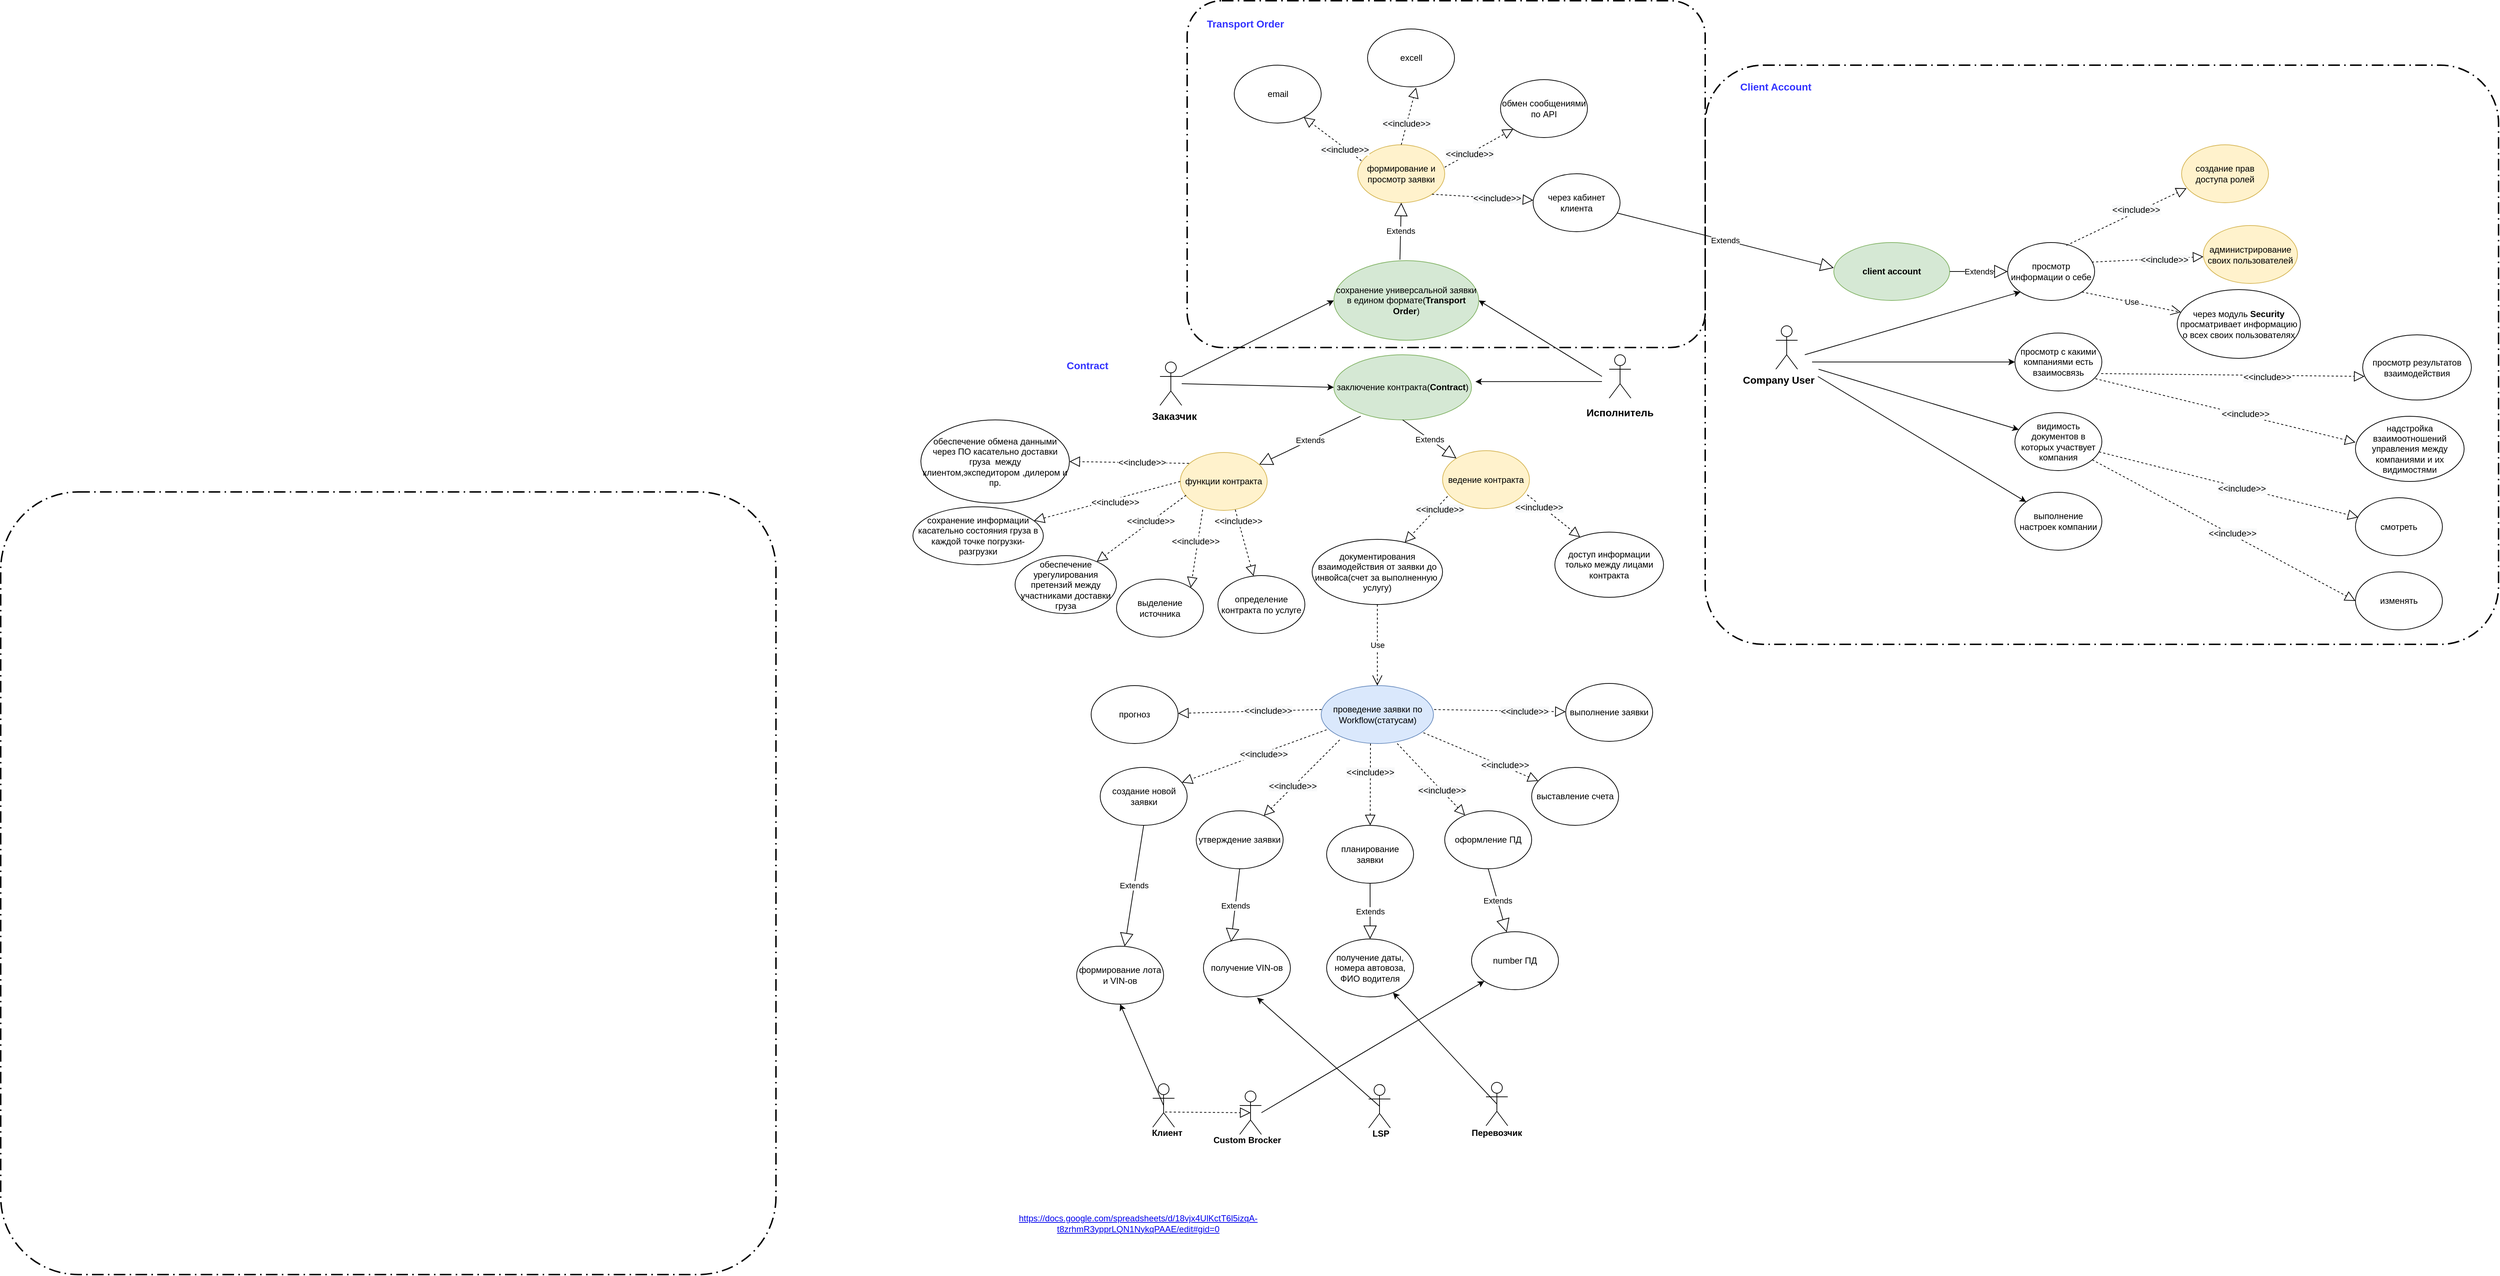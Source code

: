 <mxfile pages="1" version="11.2.8" type="github"><diagram id="C6Fg2NXUSFVUygiS9ZsN" name="Page-1"><mxGraphModel dx="3076" dy="1963" grid="1" gridSize="10" guides="1" tooltips="1" connect="1" arrows="1" fold="1" page="1" pageScale="1" pageWidth="827" pageHeight="1169" math="0" shadow="0"><root><mxCell id="0"/><mxCell id="1" parent="0"/><mxCell id="0U8aigHpky5K89LQjDXN-1" value="Actor" style="shape=umlActor;verticalLabelPosition=bottom;labelBackgroundColor=#ffffff;verticalAlign=top;html=1;outlineConnect=0;noLabel=1;" parent="1" vertex="1"><mxGeometry x="80" y="140" width="30" height="60" as="geometry"/></mxCell><mxCell id="0U8aigHpky5K89LQjDXN-2" value="Actor" style="shape=umlActor;verticalLabelPosition=bottom;labelBackgroundColor=#ffffff;verticalAlign=top;html=1;outlineConnect=0;noLabel=1;" parent="1" vertex="1"><mxGeometry x="700" y="130" width="30" height="60" as="geometry"/></mxCell><mxCell id="0U8aigHpky5K89LQjDXN-4" value="&lt;b&gt;&lt;font style=&quot;font-size: 14px&quot;&gt;Заказчик&lt;/font&gt;&lt;/b&gt;" style="text;html=1;strokeColor=none;fillColor=none;align=center;verticalAlign=middle;whiteSpace=wrap;rounded=0;" parent="1" vertex="1"><mxGeometry x="80" y="205" width="40" height="20" as="geometry"/></mxCell><mxCell id="0U8aigHpky5K89LQjDXN-5" value="&lt;font style=&quot;font-size: 14px&quot;&gt;&lt;b&gt;Исполнитель&lt;/b&gt;&lt;/font&gt;" style="text;html=1;strokeColor=none;fillColor=none;align=center;verticalAlign=middle;whiteSpace=wrap;rounded=0;" parent="1" vertex="1"><mxGeometry x="695" y="200" width="40" height="20" as="geometry"/></mxCell><mxCell id="0U8aigHpky5K89LQjDXN-6" value="заключение контракта(&lt;b&gt;Contract&lt;/b&gt;)" style="ellipse;whiteSpace=wrap;html=1;fillColor=#d5e8d4;strokeColor=#82b366;" parent="1" vertex="1"><mxGeometry x="320" y="130" width="190" height="90" as="geometry"/></mxCell><mxCell id="0U8aigHpky5K89LQjDXN-7" value="" style="endArrow=classic;html=1;entryX=0;entryY=0.5;entryDx=0;entryDy=0;" parent="1" target="0U8aigHpky5K89LQjDXN-6" edge="1"><mxGeometry width="50" height="50" relative="1" as="geometry"><mxPoint x="110" y="170" as="sourcePoint"/><mxPoint x="290" y="150" as="targetPoint"/></mxGeometry></mxCell><mxCell id="0U8aigHpky5K89LQjDXN-8" value="" style="endArrow=classic;html=1;entryX=1.028;entryY=0.413;entryDx=0;entryDy=0;entryPerimeter=0;" parent="1" target="0U8aigHpky5K89LQjDXN-6" edge="1"><mxGeometry width="50" height="50" relative="1" as="geometry"><mxPoint x="690" y="167" as="sourcePoint"/><mxPoint x="580" y="140" as="targetPoint"/></mxGeometry></mxCell><mxCell id="0U8aigHpky5K89LQjDXN-9" value="ведение контракта" style="ellipse;whiteSpace=wrap;html=1;fillColor=#fff2cc;strokeColor=#d6b656;" parent="1" vertex="1"><mxGeometry x="470" y="262.5" width="120" height="80" as="geometry"/></mxCell><mxCell id="0U8aigHpky5K89LQjDXN-11" value="документирования взаимодействия от заявки до инвойса(счет за выполненную&amp;nbsp; услугу)" style="ellipse;whiteSpace=wrap;html=1;" parent="1" vertex="1"><mxGeometry x="290" y="385" width="180" height="90" as="geometry"/></mxCell><mxCell id="0U8aigHpky5K89LQjDXN-14" value="доступ информации только между лицами контракта" style="ellipse;whiteSpace=wrap;html=1;" parent="1" vertex="1"><mxGeometry x="625" y="375" width="150" height="90" as="geometry"/></mxCell><mxCell id="0U8aigHpky5K89LQjDXN-16" value="" style="endArrow=classic;html=1;exitX=1;exitY=0.333;exitDx=0;exitDy=0;exitPerimeter=0;entryX=0;entryY=0.5;entryDx=0;entryDy=0;" parent="1" source="0U8aigHpky5K89LQjDXN-1" target="0U8aigHpky5K89LQjDXN-17" edge="1"><mxGeometry width="50" height="50" relative="1" as="geometry"><mxPoint x="230" y="100" as="sourcePoint"/><mxPoint x="280" y="50" as="targetPoint"/></mxGeometry></mxCell><mxCell id="0U8aigHpky5K89LQjDXN-17" value="сохранение универсальной заявки в едином формате(&lt;b&gt;Transport Order&lt;/b&gt;)" style="ellipse;whiteSpace=wrap;html=1;fillColor=#d5e8d4;strokeColor=#82b366;" parent="1" vertex="1"><mxGeometry x="320" width="200" height="110" as="geometry"/></mxCell><mxCell id="0U8aigHpky5K89LQjDXN-19" value="" style="endArrow=classic;html=1;entryX=1;entryY=0.5;entryDx=0;entryDy=0;" parent="1" target="0U8aigHpky5K89LQjDXN-17" edge="1"><mxGeometry width="50" height="50" relative="1" as="geometry"><mxPoint x="690" y="160" as="sourcePoint"/><mxPoint x="510" y="80" as="targetPoint"/></mxGeometry></mxCell><mxCell id="0U8aigHpky5K89LQjDXN-21" value="формирование и просмотр заявки" style="ellipse;whiteSpace=wrap;html=1;fillColor=#fff2cc;strokeColor=#d6b656;" parent="1" vertex="1"><mxGeometry x="353" y="-160" width="120" height="80" as="geometry"/></mxCell><mxCell id="0U8aigHpky5K89LQjDXN-25" value="email" style="ellipse;whiteSpace=wrap;html=1;" parent="1" vertex="1"><mxGeometry x="182.5" y="-270" width="120" height="80" as="geometry"/></mxCell><mxCell id="0U8aigHpky5K89LQjDXN-26" value="excell" style="ellipse;whiteSpace=wrap;html=1;" parent="1" vertex="1"><mxGeometry x="366.5" y="-320" width="120" height="80" as="geometry"/></mxCell><mxCell id="0U8aigHpky5K89LQjDXN-27" value="обмен сообщениями по API" style="ellipse;whiteSpace=wrap;html=1;" parent="1" vertex="1"><mxGeometry x="550" y="-250" width="120" height="80" as="geometry"/></mxCell><mxCell id="0U8aigHpky5K89LQjDXN-48" value="&lt;span style=&quot;white-space: normal&quot;&gt;проведение заявки по Workflow(статусам)&lt;/span&gt;" style="ellipse;whiteSpace=wrap;html=1;fillColor=#dae8fc;strokeColor=#6c8ebf;" parent="1" vertex="1"><mxGeometry x="302.5" y="587" width="155" height="80" as="geometry"/></mxCell><mxCell id="0U8aigHpky5K89LQjDXN-61" value="Use" style="endArrow=open;endSize=12;dashed=1;html=1;exitX=0.5;exitY=1;exitDx=0;exitDy=0;entryX=0.5;entryY=0;entryDx=0;entryDy=0;" parent="1" source="0U8aigHpky5K89LQjDXN-11" edge="1" target="0U8aigHpky5K89LQjDXN-48"><mxGeometry width="160" relative="1" as="geometry"><mxPoint x="390" y="690" as="sourcePoint"/><mxPoint x="210" y="510" as="targetPoint"/></mxGeometry></mxCell><mxCell id="0U8aigHpky5K89LQjDXN-69" value="" style="endArrow=block;dashed=1;endFill=0;endSize=12;html=1;exitX=0.975;exitY=0.763;exitDx=0;exitDy=0;exitPerimeter=0;entryX=0.233;entryY=0.078;entryDx=0;entryDy=0;entryPerimeter=0;" parent="1" source="0U8aigHpky5K89LQjDXN-9" target="0U8aigHpky5K89LQjDXN-14" edge="1"><mxGeometry width="160" relative="1" as="geometry"><mxPoint x="450" y="370" as="sourcePoint"/><mxPoint x="550" y="380" as="targetPoint"/></mxGeometry></mxCell><mxCell id="z-uy9F7fZHCqg_2--dIz-50" value="&lt;span style=&quot;color: rgb(0 , 0 , 0) ; white-space: normal ; background-color: rgb(248 , 249 , 250)&quot;&gt;&amp;lt;&amp;lt;include&amp;gt;&amp;gt;&lt;/span&gt;" style="text;html=1;resizable=0;points=[];align=center;verticalAlign=middle;labelBackgroundColor=#ffffff;fontColor=#3333FF;" vertex="1" connectable="0" parent="0U8aigHpky5K89LQjDXN-69"><mxGeometry x="-0.51" y="-4" relative="1" as="geometry"><mxPoint as="offset"/></mxGeometry></mxCell><mxCell id="0U8aigHpky5K89LQjDXN-71" value="" style="endArrow=block;dashed=1;endFill=0;endSize=12;html=1;exitX=0.058;exitY=0.788;exitDx=0;exitDy=0;exitPerimeter=0;" parent="1" source="0U8aigHpky5K89LQjDXN-9" target="0U8aigHpky5K89LQjDXN-11" edge="1"><mxGeometry width="160" relative="1" as="geometry"><mxPoint x="230" y="340" as="sourcePoint"/><mxPoint x="390" y="340" as="targetPoint"/></mxGeometry></mxCell><mxCell id="z-uy9F7fZHCqg_2--dIz-56" value="&lt;span style=&quot;color: rgb(0 , 0 , 0) ; white-space: normal ; background-color: rgb(248 , 249 , 250)&quot;&gt;&amp;lt;&amp;lt;include&amp;gt;&amp;gt;&lt;/span&gt;" style="text;html=1;resizable=0;points=[];align=center;verticalAlign=middle;labelBackgroundColor=#ffffff;fontColor=#3333FF;" vertex="1" connectable="0" parent="0U8aigHpky5K89LQjDXN-71"><mxGeometry x="-0.524" relative="1" as="geometry"><mxPoint x="2.5" y="3" as="offset"/></mxGeometry></mxCell><mxCell id="0U8aigHpky5K89LQjDXN-75" value="Extends" style="endArrow=block;endSize=16;endFill=0;html=1;exitX=0.456;exitY=-0.012;exitDx=0;exitDy=0;exitPerimeter=0;entryX=0.5;entryY=1;entryDx=0;entryDy=0;" parent="1" source="0U8aigHpky5K89LQjDXN-17" target="0U8aigHpky5K89LQjDXN-21" edge="1"><mxGeometry width="160" relative="1" as="geometry"><mxPoint x="430" y="-20" as="sourcePoint"/><mxPoint x="590" y="-20" as="targetPoint"/></mxGeometry></mxCell><mxCell id="0U8aigHpky5K89LQjDXN-76" value="Extends" style="endArrow=block;endSize=16;endFill=0;html=1;exitX=0.5;exitY=1;exitDx=0;exitDy=0;" parent="1" source="0U8aigHpky5K89LQjDXN-6" target="0U8aigHpky5K89LQjDXN-9" edge="1"><mxGeometry width="160" relative="1" as="geometry"><mxPoint x="480" y="250" as="sourcePoint"/><mxPoint x="640" y="250" as="targetPoint"/></mxGeometry></mxCell><mxCell id="0U8aigHpky5K89LQjDXN-77" value="" style="endArrow=block;dashed=1;endFill=0;endSize=12;html=1;exitX=1;exitY=0.388;exitDx=0;exitDy=0;exitPerimeter=0;entryX=0;entryY=1;entryDx=0;entryDy=0;" parent="1" source="0U8aigHpky5K89LQjDXN-21" target="0U8aigHpky5K89LQjDXN-27" edge="1"><mxGeometry width="160" relative="1" as="geometry"><mxPoint x="550" y="-80" as="sourcePoint"/><mxPoint x="710" y="-80" as="targetPoint"/></mxGeometry></mxCell><mxCell id="z-uy9F7fZHCqg_2--dIz-48" value="&lt;span style=&quot;color: rgb(0 , 0 , 0) ; white-space: normal ; background-color: rgb(248 , 249 , 250)&quot;&gt;&amp;lt;&amp;lt;include&amp;gt;&amp;gt;&lt;/span&gt;" style="text;html=1;resizable=0;points=[];align=center;verticalAlign=middle;labelBackgroundColor=#ffffff;fontColor=#3333FF;" vertex="1" connectable="0" parent="0U8aigHpky5K89LQjDXN-77"><mxGeometry x="-0.292" y="-1" relative="1" as="geometry"><mxPoint as="offset"/></mxGeometry></mxCell><mxCell id="0U8aigHpky5K89LQjDXN-78" value="" style="endArrow=block;dashed=1;endFill=0;endSize=12;html=1;exitX=0.5;exitY=0;exitDx=0;exitDy=0;entryX=0.558;entryY=1.013;entryDx=0;entryDy=0;entryPerimeter=0;" parent="1" source="0U8aigHpky5K89LQjDXN-21" target="0U8aigHpky5K89LQjDXN-26" edge="1"><mxGeometry width="160" relative="1" as="geometry"><mxPoint x="460" y="-190" as="sourcePoint"/><mxPoint x="620" y="-190" as="targetPoint"/></mxGeometry></mxCell><mxCell id="z-uy9F7fZHCqg_2--dIz-46" value="&lt;span style=&quot;color: rgb(0 , 0 , 0) ; white-space: normal ; background-color: rgb(248 , 249 , 250)&quot;&gt;&amp;lt;&amp;lt;include&amp;gt;&amp;gt;&lt;/span&gt;" style="text;html=1;resizable=0;points=[];align=center;verticalAlign=middle;labelBackgroundColor=#ffffff;fontColor=#3333FF;" vertex="1" connectable="0" parent="0U8aigHpky5K89LQjDXN-78"><mxGeometry x="-0.281" y="1" relative="1" as="geometry"><mxPoint as="offset"/></mxGeometry></mxCell><mxCell id="0U8aigHpky5K89LQjDXN-84" value="планирование заявки" style="ellipse;whiteSpace=wrap;html=1;" parent="1" vertex="1"><mxGeometry x="310" y="780" width="120" height="80" as="geometry"/></mxCell><mxCell id="0U8aigHpky5K89LQjDXN-86" value="утверждение заявки" style="ellipse;whiteSpace=wrap;html=1;" parent="1" vertex="1"><mxGeometry x="130" y="760" width="120" height="80" as="geometry"/></mxCell><mxCell id="0U8aigHpky5K89LQjDXN-87" value="оформление ПД" style="ellipse;whiteSpace=wrap;html=1;" parent="1" vertex="1"><mxGeometry x="473" y="760" width="120" height="80" as="geometry"/></mxCell><mxCell id="0U8aigHpky5K89LQjDXN-90" value="создание новой заявки" style="ellipse;whiteSpace=wrap;html=1;" parent="1" vertex="1"><mxGeometry x="-2.5" y="700" width="120" height="80" as="geometry"/></mxCell><mxCell id="0U8aigHpky5K89LQjDXN-92" value="выполнение заявки" style="ellipse;whiteSpace=wrap;html=1;" parent="1" vertex="1"><mxGeometry x="640" y="584" width="120" height="80" as="geometry"/></mxCell><mxCell id="0U8aigHpky5K89LQjDXN-94" value="Actor" style="shape=umlActor;verticalLabelPosition=bottom;labelBackgroundColor=#ffffff;verticalAlign=top;html=1;noLabel=1;" parent="1" vertex="1"><mxGeometry x="70" y="1137" width="30" height="60" as="geometry"/></mxCell><mxCell id="0U8aigHpky5K89LQjDXN-95" value="Actor" style="shape=umlActor;verticalLabelPosition=bottom;labelBackgroundColor=#ffffff;verticalAlign=top;html=1;noLabel=1;" parent="1" vertex="1"><mxGeometry x="368" y="1138" width="30" height="60" as="geometry"/></mxCell><mxCell id="0U8aigHpky5K89LQjDXN-96" value="Actor" style="shape=umlActor;verticalLabelPosition=bottom;labelBackgroundColor=#ffffff;verticalAlign=top;html=1;noLabel=1;" parent="1" vertex="1"><mxGeometry x="530" y="1135" width="30" height="60" as="geometry"/></mxCell><mxCell id="0U8aigHpky5K89LQjDXN-97" value="&lt;b&gt;Клиент&lt;/b&gt;" style="text;html=1;strokeColor=none;fillColor=none;align=center;verticalAlign=middle;whiteSpace=wrap;rounded=0;" parent="1" vertex="1"><mxGeometry x="40" y="1195" width="100" height="20" as="geometry"/></mxCell><mxCell id="0U8aigHpky5K89LQjDXN-98" value="&lt;b&gt;LSP&lt;/b&gt;" style="text;html=1;strokeColor=none;fillColor=none;align=center;verticalAlign=middle;whiteSpace=wrap;rounded=0;" parent="1" vertex="1"><mxGeometry x="360" y="1196" width="50" height="20" as="geometry"/></mxCell><mxCell id="0U8aigHpky5K89LQjDXN-99" value="&lt;b&gt;Перевозчик&lt;/b&gt;" style="text;html=1;strokeColor=none;fillColor=none;align=center;verticalAlign=middle;whiteSpace=wrap;rounded=0;" parent="1" vertex="1"><mxGeometry x="510" y="1195" width="70" height="20" as="geometry"/></mxCell><mxCell id="0U8aigHpky5K89LQjDXN-101" value="формирование лота и VIN-ов" style="ellipse;whiteSpace=wrap;html=1;" parent="1" vertex="1"><mxGeometry x="-35" y="947" width="120" height="80" as="geometry"/></mxCell><mxCell id="0U8aigHpky5K89LQjDXN-102" value="Extends" style="endArrow=block;endSize=16;endFill=0;html=1;exitX=0.5;exitY=1;exitDx=0;exitDy=0;" parent="1" source="0U8aigHpky5K89LQjDXN-90" target="0U8aigHpky5K89LQjDXN-101" edge="1"><mxGeometry width="160" relative="1" as="geometry"><mxPoint x="-10" y="967" as="sourcePoint"/><mxPoint x="150" y="967" as="targetPoint"/></mxGeometry></mxCell><mxCell id="0U8aigHpky5K89LQjDXN-106" value="" style="endArrow=classic;html=1;entryX=0.5;entryY=1;entryDx=0;entryDy=0;exitX=0.5;exitY=0.5;exitDx=0;exitDy=0;exitPerimeter=0;" parent="1" source="0U8aigHpky5K89LQjDXN-94" target="0U8aigHpky5K89LQjDXN-101" edge="1"><mxGeometry width="50" height="50" relative="1" as="geometry"><mxPoint x="70" y="1227" as="sourcePoint"/><mxPoint x="20" y="1177" as="targetPoint"/></mxGeometry></mxCell><mxCell id="0U8aigHpky5K89LQjDXN-111" value="получение VIN-ов" style="ellipse;whiteSpace=wrap;html=1;" parent="1" vertex="1"><mxGeometry x="140" y="937" width="120" height="80" as="geometry"/></mxCell><mxCell id="0U8aigHpky5K89LQjDXN-112" value="" style="endArrow=classic;html=1;entryX=0.617;entryY=1.013;entryDx=0;entryDy=0;entryPerimeter=0;exitX=0.5;exitY=0.5;exitDx=0;exitDy=0;exitPerimeter=0;" parent="1" source="0U8aigHpky5K89LQjDXN-95" target="0U8aigHpky5K89LQjDXN-111" edge="1"><mxGeometry width="50" height="50" relative="1" as="geometry"><mxPoint x="330" y="1197" as="sourcePoint"/><mxPoint x="220" y="1147" as="targetPoint"/></mxGeometry></mxCell><mxCell id="0U8aigHpky5K89LQjDXN-113" value="Extends" style="endArrow=block;endSize=16;endFill=0;html=1;exitX=0.5;exitY=1;exitDx=0;exitDy=0;entryX=0.317;entryY=0.05;entryDx=0;entryDy=0;entryPerimeter=0;" parent="1" source="0U8aigHpky5K89LQjDXN-86" target="0U8aigHpky5K89LQjDXN-111" edge="1"><mxGeometry width="160" relative="1" as="geometry"><mxPoint x="440" y="1027" as="sourcePoint"/><mxPoint x="436.258" y="1146.009" as="targetPoint"/></mxGeometry></mxCell><mxCell id="0U8aigHpky5K89LQjDXN-114" value="получение даты, номера автовоза, ФИО водителя" style="ellipse;whiteSpace=wrap;html=1;" parent="1" vertex="1"><mxGeometry x="310" y="937" width="120" height="80" as="geometry"/></mxCell><mxCell id="0U8aigHpky5K89LQjDXN-115" value="Extends" style="endArrow=block;endSize=16;endFill=0;html=1;exitX=0.5;exitY=1;exitDx=0;exitDy=0;" parent="1" source="0U8aigHpky5K89LQjDXN-84" target="0U8aigHpky5K89LQjDXN-114" edge="1"><mxGeometry width="160" relative="1" as="geometry"><mxPoint x="320" y="977" as="sourcePoint"/><mxPoint x="480" y="977" as="targetPoint"/></mxGeometry></mxCell><mxCell id="0U8aigHpky5K89LQjDXN-116" value="" style="endArrow=classic;html=1;exitX=0.5;exitY=0.5;exitDx=0;exitDy=0;exitPerimeter=0;" parent="1" source="0U8aigHpky5K89LQjDXN-96" target="0U8aigHpky5K89LQjDXN-114" edge="1"><mxGeometry width="50" height="50" relative="1" as="geometry"><mxPoint x="520" y="1237" as="sourcePoint"/><mxPoint x="460" y="1177" as="targetPoint"/></mxGeometry></mxCell><mxCell id="0U8aigHpky5K89LQjDXN-117" value="Actor" style="shape=umlActor;verticalLabelPosition=bottom;labelBackgroundColor=#ffffff;verticalAlign=top;html=1;noLabel=1;" parent="1" vertex="1"><mxGeometry x="190" y="1147" width="30" height="60" as="geometry"/></mxCell><mxCell id="0U8aigHpky5K89LQjDXN-136" value="&lt;b&gt;Custom Brocker&lt;/b&gt;" style="text;html=1;strokeColor=none;fillColor=none;align=center;verticalAlign=middle;whiteSpace=wrap;rounded=0;" parent="1" vertex="1"><mxGeometry x="146.5" y="1205" width="107" height="20" as="geometry"/></mxCell><mxCell id="0U8aigHpky5K89LQjDXN-137" value="number ПД" style="ellipse;whiteSpace=wrap;html=1;" parent="1" vertex="1"><mxGeometry x="510" y="927" width="120" height="80" as="geometry"/></mxCell><mxCell id="0U8aigHpky5K89LQjDXN-138" value="Extends" style="endArrow=block;endSize=16;endFill=0;html=1;exitX=0.5;exitY=1;exitDx=0;exitDy=0;" parent="1" source="0U8aigHpky5K89LQjDXN-87" target="0U8aigHpky5K89LQjDXN-137" edge="1"><mxGeometry width="160" relative="1" as="geometry"><mxPoint x="315" y="907" as="sourcePoint"/><mxPoint x="371.026" y="1019.053" as="targetPoint"/></mxGeometry></mxCell><mxCell id="0U8aigHpky5K89LQjDXN-139" value="" style="endArrow=classic;html=1;entryX=0;entryY=1;entryDx=0;entryDy=0;" parent="1" target="0U8aigHpky5K89LQjDXN-137" edge="1"><mxGeometry width="50" height="50" relative="1" as="geometry"><mxPoint x="220" y="1177" as="sourcePoint"/><mxPoint x="490" y="1077" as="targetPoint"/></mxGeometry></mxCell><mxCell id="0U8aigHpky5K89LQjDXN-140" value="" style="endArrow=block;dashed=1;endFill=0;endSize=12;html=1;exitX=0.048;exitY=0.763;exitDx=0;exitDy=0;exitPerimeter=0;" parent="1" source="0U8aigHpky5K89LQjDXN-48" target="0U8aigHpky5K89LQjDXN-90" edge="1"><mxGeometry width="160" relative="1" as="geometry"><mxPoint x="206" y="675.26" as="sourcePoint"/><mxPoint x="340" y="747" as="targetPoint"/></mxGeometry></mxCell><mxCell id="z-uy9F7fZHCqg_2--dIz-62" value="&lt;span style=&quot;color: rgb(0 , 0 , 0) ; white-space: normal ; background-color: rgb(248 , 249 , 250)&quot;&gt;&amp;lt;&amp;lt;include&amp;gt;&amp;gt;&lt;/span&gt;" style="text;html=1;resizable=0;points=[];align=center;verticalAlign=middle;labelBackgroundColor=#ffffff;fontColor=#3333FF;" vertex="1" connectable="0" parent="0U8aigHpky5K89LQjDXN-140"><mxGeometry x="-0.122" y="2" relative="1" as="geometry"><mxPoint as="offset"/></mxGeometry></mxCell><mxCell id="0U8aigHpky5K89LQjDXN-141" value="" style="endArrow=block;dashed=1;endFill=0;endSize=12;html=1;exitX=0.165;exitY=0.938;exitDx=0;exitDy=0;exitPerimeter=0;" parent="1" source="0U8aigHpky5K89LQjDXN-48" target="0U8aigHpky5K89LQjDXN-86" edge="1"><mxGeometry width="160" relative="1" as="geometry"><mxPoint x="281.858" y="697" as="sourcePoint"/><mxPoint x="360" y="767" as="targetPoint"/></mxGeometry></mxCell><mxCell id="z-uy9F7fZHCqg_2--dIz-61" value="&lt;span style=&quot;color: rgb(0 , 0 , 0) ; white-space: normal ; background-color: rgb(248 , 249 , 250)&quot;&gt;&amp;lt;&amp;lt;include&amp;gt;&amp;gt;&lt;/span&gt;" style="text;html=1;resizable=0;points=[];align=center;verticalAlign=middle;labelBackgroundColor=#ffffff;fontColor=#3333FF;" vertex="1" connectable="0" parent="0U8aigHpky5K89LQjDXN-141"><mxGeometry x="0.227" y="-1" relative="1" as="geometry"><mxPoint as="offset"/></mxGeometry></mxCell><mxCell id="0U8aigHpky5K89LQjDXN-142" value="" style="endArrow=block;dashed=1;endFill=0;endSize=12;html=1;exitX=0.439;exitY=1;exitDx=0;exitDy=0;exitPerimeter=0;" parent="1" source="0U8aigHpky5K89LQjDXN-48" target="0U8aigHpky5K89LQjDXN-84" edge="1"><mxGeometry width="160" relative="1" as="geometry"><mxPoint x="350" y="777" as="sourcePoint"/><mxPoint x="510" y="777" as="targetPoint"/></mxGeometry></mxCell><mxCell id="z-uy9F7fZHCqg_2--dIz-60" value="&lt;span style=&quot;color: rgb(0 , 0 , 0) ; white-space: normal ; background-color: rgb(248 , 249 , 250)&quot;&gt;&amp;lt;&amp;lt;include&amp;gt;&amp;gt;&lt;/span&gt;" style="text;html=1;resizable=0;points=[];align=center;verticalAlign=middle;labelBackgroundColor=#ffffff;fontColor=#3333FF;" vertex="1" connectable="0" parent="0U8aigHpky5K89LQjDXN-142"><mxGeometry x="-0.296" y="-2" relative="1" as="geometry"><mxPoint x="1" as="offset"/></mxGeometry></mxCell><mxCell id="0U8aigHpky5K89LQjDXN-143" value="" style="endArrow=block;dashed=1;endFill=0;endSize=12;html=1;exitX=0.677;exitY=1;exitDx=0;exitDy=0;exitPerimeter=0;" parent="1" source="0U8aigHpky5K89LQjDXN-48" target="0U8aigHpky5K89LQjDXN-87" edge="1"><mxGeometry width="160" relative="1" as="geometry"><mxPoint x="390" y="777" as="sourcePoint"/><mxPoint x="550" y="777" as="targetPoint"/></mxGeometry></mxCell><mxCell id="z-uy9F7fZHCqg_2--dIz-59" value="&lt;span style=&quot;color: rgb(0 , 0 , 0) ; white-space: normal ; background-color: rgb(248 , 249 , 250)&quot;&gt;&amp;lt;&amp;lt;include&amp;gt;&amp;gt;&lt;/span&gt;" style="text;html=1;resizable=0;points=[];align=center;verticalAlign=middle;labelBackgroundColor=#ffffff;fontColor=#3333FF;" vertex="1" connectable="0" parent="0U8aigHpky5K89LQjDXN-143"><mxGeometry x="0.307" relative="1" as="geometry"><mxPoint as="offset"/></mxGeometry></mxCell><mxCell id="0U8aigHpky5K89LQjDXN-144" value="" style="endArrow=block;dashed=1;endFill=0;endSize=12;html=1;exitX=1.006;exitY=0.413;exitDx=0;exitDy=0;exitPerimeter=0;" parent="1" source="0U8aigHpky5K89LQjDXN-48" target="0U8aigHpky5K89LQjDXN-92" edge="1"><mxGeometry width="160" relative="1" as="geometry"><mxPoint x="480" y="777" as="sourcePoint"/><mxPoint x="640" y="777" as="targetPoint"/></mxGeometry></mxCell><mxCell id="z-uy9F7fZHCqg_2--dIz-57" value="&lt;span style=&quot;color: rgb(0 , 0 , 0) ; white-space: normal ; background-color: rgb(248 , 249 , 250)&quot;&gt;&amp;lt;&amp;lt;include&amp;gt;&amp;gt;&lt;/span&gt;" style="text;html=1;resizable=0;points=[];align=center;verticalAlign=middle;labelBackgroundColor=#ffffff;fontColor=#3333FF;" vertex="1" connectable="0" parent="0U8aigHpky5K89LQjDXN-144"><mxGeometry x="0.364" y="-1" relative="1" as="geometry"><mxPoint as="offset"/></mxGeometry></mxCell><mxCell id="0U8aigHpky5K89LQjDXN-151" value="" style="endArrow=block;dashed=1;endFill=0;endSize=12;html=1;exitX=0.042;exitY=0.275;exitDx=0;exitDy=0;entryX=0.8;entryY=0.9;entryDx=0;entryDy=0;entryPerimeter=0;exitPerimeter=0;" parent="1" source="0U8aigHpky5K89LQjDXN-21" target="0U8aigHpky5K89LQjDXN-25" edge="1"><mxGeometry width="160" relative="1" as="geometry"><mxPoint x="220" y="-90" as="sourcePoint"/><mxPoint x="238.96" y="-158.96" as="targetPoint"/></mxGeometry></mxCell><mxCell id="z-uy9F7fZHCqg_2--dIz-47" value="&lt;span style=&quot;color: rgb(0 , 0 , 0) ; white-space: normal ; background-color: rgb(248 , 249 , 250)&quot;&gt;&amp;lt;&amp;lt;include&amp;gt;&amp;gt;&lt;/span&gt;" style="text;html=1;resizable=0;points=[];align=center;verticalAlign=middle;labelBackgroundColor=#ffffff;fontColor=#3333FF;" vertex="1" connectable="0" parent="0U8aigHpky5K89LQjDXN-151"><mxGeometry x="-0.431" y="1" relative="1" as="geometry"><mxPoint y="1" as="offset"/></mxGeometry></mxCell><mxCell id="EOPdCmbUBt__XyWSiRzv-1" value="" style="rounded=1;arcSize=10;dashed=1;strokeColor=#000000;fillColor=none;gradientColor=none;dashPattern=8 3 1 3;strokeWidth=2;" parent="1" vertex="1"><mxGeometry x="117.5" y="-359" width="715" height="479" as="geometry"/></mxCell><mxCell id="EOPdCmbUBt__XyWSiRzv-2" value="через кабинет клиента" style="ellipse;whiteSpace=wrap;html=1;" parent="1" vertex="1"><mxGeometry x="595" y="-120" width="120" height="80" as="geometry"/></mxCell><mxCell id="EOPdCmbUBt__XyWSiRzv-4" value="" style="endArrow=block;dashed=1;endFill=0;endSize=12;html=1;exitX=1;exitY=1;exitDx=0;exitDy=0;" parent="1" source="0U8aigHpky5K89LQjDXN-21" target="EOPdCmbUBt__XyWSiRzv-2" edge="1"><mxGeometry width="160" relative="1" as="geometry"><mxPoint x="525" y="-95.862" as="sourcePoint"/><mxPoint x="242.96" y="-170" as="targetPoint"/></mxGeometry></mxCell><mxCell id="z-uy9F7fZHCqg_2--dIz-49" value="&lt;span style=&quot;color: rgb(0 , 0 , 0) ; white-space: normal ; background-color: rgb(248 , 249 , 250)&quot;&gt;&amp;lt;&amp;lt;include&amp;gt;&amp;gt;&lt;/span&gt;" style="text;html=1;resizable=0;points=[];align=center;verticalAlign=middle;labelBackgroundColor=#ffffff;fontColor=#3333FF;" vertex="1" connectable="0" parent="EOPdCmbUBt__XyWSiRzv-4"><mxGeometry x="0.275" relative="1" as="geometry"><mxPoint as="offset"/></mxGeometry></mxCell><mxCell id="EOPdCmbUBt__XyWSiRzv-12" style="edgeStyle=orthogonalEdgeStyle;rounded=0;orthogonalLoop=1;jettySize=auto;html=1;exitX=0.5;exitY=1;exitDx=0;exitDy=0;" parent="1" edge="1"><mxGeometry relative="1" as="geometry"><mxPoint x="295" y="-103" as="sourcePoint"/><mxPoint x="295" y="-103" as="targetPoint"/></mxGeometry></mxCell><mxCell id="EOPdCmbUBt__XyWSiRzv-16" style="edgeStyle=orthogonalEdgeStyle;rounded=0;orthogonalLoop=1;jettySize=auto;html=1;exitX=0.5;exitY=1;exitDx=0;exitDy=0;" parent="1" edge="1"><mxGeometry relative="1" as="geometry"><mxPoint x="495" y="-90" as="sourcePoint"/><mxPoint x="495" y="-90" as="targetPoint"/></mxGeometry></mxCell><mxCell id="EOPdCmbUBt__XyWSiRzv-22" value="Extends" style="endArrow=block;endSize=16;endFill=0;html=1;" parent="1" source="EOPdCmbUBt__XyWSiRzv-2" edge="1"><mxGeometry width="160" relative="1" as="geometry"><mxPoint x="860" y="-30" as="sourcePoint"/><mxPoint x="1010" y="10" as="targetPoint"/></mxGeometry></mxCell><mxCell id="EOPdCmbUBt__XyWSiRzv-23" value="&lt;b&gt;&lt;font style=&quot;font-size: 14px&quot; color=&quot;#3333ff&quot;&gt;Transport Order&lt;/font&gt;&lt;/b&gt;" style="text;html=1;strokeColor=none;fillColor=none;align=center;verticalAlign=middle;whiteSpace=wrap;rounded=0;" parent="1" vertex="1"><mxGeometry x="128" y="-337" width="140" height="20" as="geometry"/></mxCell><mxCell id="EOPdCmbUBt__XyWSiRzv-27" style="edgeStyle=orthogonalEdgeStyle;rounded=0;orthogonalLoop=1;jettySize=auto;html=1;exitX=0.5;exitY=1;exitDx=0;exitDy=0;" parent="1" edge="1"><mxGeometry relative="1" as="geometry"><mxPoint x="100" y="226" as="sourcePoint"/><mxPoint x="100" y="226" as="targetPoint"/></mxGeometry></mxCell><mxCell id="EOPdCmbUBt__XyWSiRzv-30" value="&lt;b&gt;&lt;font style=&quot;font-size: 12px&quot;&gt;client account&lt;/font&gt;&lt;/b&gt;" style="ellipse;whiteSpace=wrap;html=1;fillColor=#d5e8d4;strokeColor=#82b366;" parent="1" vertex="1"><mxGeometry x="1010" y="-25" width="160" height="80" as="geometry"/></mxCell><mxCell id="EOPdCmbUBt__XyWSiRzv-31" value="Actor" style="shape=umlActor;verticalLabelPosition=bottom;labelBackgroundColor=#ffffff;verticalAlign=top;html=1;outlineConnect=0;noLabel=1;" parent="1" vertex="1"><mxGeometry x="930" y="90" width="30" height="60" as="geometry"/></mxCell><mxCell id="EOPdCmbUBt__XyWSiRzv-32" value="&lt;b&gt;&lt;font style=&quot;font-size: 14px&quot;&gt;Company User&lt;/font&gt;&lt;/b&gt;" style="text;html=1;strokeColor=none;fillColor=none;align=center;verticalAlign=middle;whiteSpace=wrap;rounded=0;" parent="1" vertex="1"><mxGeometry x="880" y="155" width="108" height="20" as="geometry"/></mxCell><mxCell id="EOPdCmbUBt__XyWSiRzv-34" value="" style="endArrow=classic;html=1;entryX=0;entryY=1;entryDx=0;entryDy=0;" parent="1" target="EOPdCmbUBt__XyWSiRzv-35" edge="1"><mxGeometry width="50" height="50" relative="1" as="geometry"><mxPoint x="970" y="130" as="sourcePoint"/><mxPoint x="1180" y="100" as="targetPoint"/></mxGeometry></mxCell><mxCell id="EOPdCmbUBt__XyWSiRzv-35" value="просмотр информации о себе" style="ellipse;whiteSpace=wrap;html=1;" parent="1" vertex="1"><mxGeometry x="1250" y="-25" width="120" height="80" as="geometry"/></mxCell><mxCell id="EOPdCmbUBt__XyWSiRzv-36" value="Extends" style="endArrow=block;endSize=16;endFill=0;html=1;exitX=1;exitY=0.5;exitDx=0;exitDy=0;" parent="1" source="EOPdCmbUBt__XyWSiRzv-30" target="EOPdCmbUBt__XyWSiRzv-35" edge="1"><mxGeometry width="160" relative="1" as="geometry"><mxPoint x="1050" y="-130" as="sourcePoint"/><mxPoint x="1363.635" y="-53.71" as="targetPoint"/></mxGeometry></mxCell><mxCell id="EOPdCmbUBt__XyWSiRzv-37" value="" style="endArrow=classic;html=1;" parent="1" target="EOPdCmbUBt__XyWSiRzv-38" edge="1"><mxGeometry width="50" height="50" relative="1" as="geometry"><mxPoint x="980" y="140" as="sourcePoint"/><mxPoint x="1190" y="150" as="targetPoint"/></mxGeometry></mxCell><mxCell id="EOPdCmbUBt__XyWSiRzv-38" value="просмотр с какими компаниями есть взаимосвязь" style="ellipse;whiteSpace=wrap;html=1;" parent="1" vertex="1"><mxGeometry x="1260" y="100" width="120" height="80" as="geometry"/></mxCell><mxCell id="EOPdCmbUBt__XyWSiRzv-39" value="видимость документов в которых участвует компания" style="ellipse;whiteSpace=wrap;html=1;" parent="1" vertex="1"><mxGeometry x="1260" y="210" width="120" height="80" as="geometry"/></mxCell><mxCell id="EOPdCmbUBt__XyWSiRzv-40" value="" style="endArrow=classic;html=1;" parent="1" target="EOPdCmbUBt__XyWSiRzv-39" edge="1"><mxGeometry width="50" height="50" relative="1" as="geometry"><mxPoint x="989" y="150" as="sourcePoint"/><mxPoint x="1150" y="220" as="targetPoint"/></mxGeometry></mxCell><mxCell id="EOPdCmbUBt__XyWSiRzv-41" value="выполнение настроек компании" style="ellipse;whiteSpace=wrap;html=1;" parent="1" vertex="1"><mxGeometry x="1260" y="320" width="120" height="80" as="geometry"/></mxCell><mxCell id="EOPdCmbUBt__XyWSiRzv-42" value="" style="endArrow=classic;html=1;exitX=1;exitY=0.25;exitDx=0;exitDy=0;" parent="1" source="EOPdCmbUBt__XyWSiRzv-32" target="EOPdCmbUBt__XyWSiRzv-41" edge="1"><mxGeometry width="50" height="50" relative="1" as="geometry"><mxPoint x="1110" y="330" as="sourcePoint"/><mxPoint x="1160" y="280" as="targetPoint"/></mxGeometry></mxCell><mxCell id="EOPdCmbUBt__XyWSiRzv-43" value="" style="endArrow=block;dashed=1;endFill=0;endSize=12;html=1;exitX=0.675;exitY=0.05;exitDx=0;exitDy=0;entryX=0.058;entryY=0.75;entryDx=0;entryDy=0;entryPerimeter=0;exitPerimeter=0;" parent="1" source="EOPdCmbUBt__XyWSiRzv-35" target="EOPdCmbUBt__XyWSiRzv-46" edge="1"><mxGeometry width="160" relative="1" as="geometry"><mxPoint x="1390" y="-90" as="sourcePoint"/><mxPoint x="1440" y="-90" as="targetPoint"/></mxGeometry></mxCell><mxCell id="z-uy9F7fZHCqg_2--dIz-40" value="&lt;span style=&quot;color: rgb(0 , 0 , 0) ; white-space: normal ; background-color: rgb(248 , 249 , 250)&quot;&gt;&amp;lt;&amp;lt;include&amp;gt;&amp;gt;&lt;/span&gt;" style="text;html=1;resizable=0;points=[];align=center;verticalAlign=middle;labelBackgroundColor=#ffffff;fontColor=#3333FF;" vertex="1" connectable="0" parent="EOPdCmbUBt__XyWSiRzv-43"><mxGeometry x="0.172" y="3" relative="1" as="geometry"><mxPoint as="offset"/></mxGeometry></mxCell><mxCell id="EOPdCmbUBt__XyWSiRzv-44" value="" style="endArrow=block;dashed=1;endFill=0;endSize=12;html=1;exitX=0.967;exitY=0.338;exitDx=0;exitDy=0;exitPerimeter=0;" parent="1" source="EOPdCmbUBt__XyWSiRzv-35" target="EOPdCmbUBt__XyWSiRzv-49" edge="1"><mxGeometry width="160" relative="1" as="geometry"><mxPoint x="1460" y="-20" as="sourcePoint"/><mxPoint x="1500" y="-10" as="targetPoint"/></mxGeometry></mxCell><mxCell id="z-uy9F7fZHCqg_2--dIz-41" value="&lt;span style=&quot;color: rgb(0 , 0 , 0) ; white-space: normal ; background-color: rgb(248 , 249 , 250)&quot;&gt;&amp;lt;&amp;lt;include&amp;gt;&amp;gt;&lt;/span&gt;" style="text;html=1;resizable=0;points=[];align=center;verticalAlign=middle;labelBackgroundColor=#ffffff;fontColor=#3333FF;" vertex="1" connectable="0" parent="EOPdCmbUBt__XyWSiRzv-44"><mxGeometry x="0.287" y="-1" relative="1" as="geometry"><mxPoint as="offset"/></mxGeometry></mxCell><mxCell id="EOPdCmbUBt__XyWSiRzv-46" value="создание прав доступа ролей" style="ellipse;whiteSpace=wrap;html=1;fillColor=#fff2cc;strokeColor=#d6b656;" parent="1" vertex="1"><mxGeometry x="1490" y="-160" width="120" height="80" as="geometry"/></mxCell><mxCell id="EOPdCmbUBt__XyWSiRzv-49" value="администрирование своих пользователей" style="ellipse;whiteSpace=wrap;html=1;fillColor=#fff2cc;strokeColor=#d6b656;" parent="1" vertex="1"><mxGeometry x="1520" y="-48.5" width="130" height="80" as="geometry"/></mxCell><mxCell id="EOPdCmbUBt__XyWSiRzv-50" value="через модуль &lt;b&gt;Security &lt;/b&gt;просматривает информацию о всех своих пользователях" style="ellipse;whiteSpace=wrap;html=1;" parent="1" vertex="1"><mxGeometry x="1484" y="40" width="170" height="95" as="geometry"/></mxCell><mxCell id="EOPdCmbUBt__XyWSiRzv-58" value="Use" style="endArrow=open;endSize=12;dashed=1;html=1;exitX=1;exitY=1;exitDx=0;exitDy=0;" parent="1" source="EOPdCmbUBt__XyWSiRzv-35" target="EOPdCmbUBt__XyWSiRzv-50" edge="1"><mxGeometry width="160" relative="1" as="geometry"><mxPoint x="1400" y="70" as="sourcePoint"/><mxPoint x="1560" y="70" as="targetPoint"/></mxGeometry></mxCell><mxCell id="EOPdCmbUBt__XyWSiRzv-60" value="" style="endArrow=block;dashed=1;endFill=0;endSize=12;html=1;exitX=0.992;exitY=0.7;exitDx=0;exitDy=0;exitPerimeter=0;entryX=0.017;entryY=0.638;entryDx=0;entryDy=0;entryPerimeter=0;" parent="1" source="EOPdCmbUBt__XyWSiRzv-38" target="EOPdCmbUBt__XyWSiRzv-62" edge="1"><mxGeometry width="160" relative="1" as="geometry"><mxPoint x="1480" y="220" as="sourcePoint"/><mxPoint x="1700" y="180" as="targetPoint"/></mxGeometry></mxCell><mxCell id="z-uy9F7fZHCqg_2--dIz-42" value="&lt;span style=&quot;color: rgb(0 , 0 , 0) ; white-space: normal ; background-color: rgb(248 , 249 , 250)&quot;&gt;&amp;lt;&amp;lt;include&amp;gt;&amp;gt;&lt;/span&gt;" style="text;html=1;resizable=0;points=[];align=center;verticalAlign=middle;labelBackgroundColor=#ffffff;fontColor=#3333FF;" vertex="1" connectable="0" parent="EOPdCmbUBt__XyWSiRzv-60"><mxGeometry x="0.256" y="-2" relative="1" as="geometry"><mxPoint as="offset"/></mxGeometry></mxCell><mxCell id="EOPdCmbUBt__XyWSiRzv-61" value="" style="endArrow=block;dashed=1;endFill=0;endSize=12;html=1;exitX=0.925;exitY=0.788;exitDx=0;exitDy=0;exitPerimeter=0;entryX=0;entryY=0.4;entryDx=0;entryDy=0;entryPerimeter=0;" parent="1" source="EOPdCmbUBt__XyWSiRzv-38" target="EOPdCmbUBt__XyWSiRzv-63" edge="1"><mxGeometry width="160" relative="1" as="geometry"><mxPoint x="1570" y="270" as="sourcePoint"/><mxPoint x="1690" y="240" as="targetPoint"/></mxGeometry></mxCell><mxCell id="z-uy9F7fZHCqg_2--dIz-43" value="&lt;span style=&quot;color: rgb(0 , 0 , 0) ; white-space: normal ; background-color: rgb(248 , 249 , 250)&quot;&gt;&amp;lt;&amp;lt;include&amp;gt;&amp;gt;&lt;/span&gt;" style="text;html=1;resizable=0;points=[];align=center;verticalAlign=middle;labelBackgroundColor=#ffffff;fontColor=#3333FF;" vertex="1" connectable="0" parent="EOPdCmbUBt__XyWSiRzv-61"><mxGeometry x="0.144" y="2" relative="1" as="geometry"><mxPoint x="1" as="offset"/></mxGeometry></mxCell><mxCell id="EOPdCmbUBt__XyWSiRzv-62" value="просмотр результатов взаимодействия" style="ellipse;whiteSpace=wrap;html=1;" parent="1" vertex="1"><mxGeometry x="1740" y="102.5" width="150" height="90" as="geometry"/></mxCell><mxCell id="EOPdCmbUBt__XyWSiRzv-63" value="надстройка взаимоотношений управления между компаниями и их видимостями" style="ellipse;whiteSpace=wrap;html=1;" parent="1" vertex="1"><mxGeometry x="1730" y="215" width="150" height="90" as="geometry"/></mxCell><mxCell id="EOPdCmbUBt__XyWSiRzv-71" value="" style="endArrow=block;dashed=1;endFill=0;endSize=12;html=1;entryX=0.033;entryY=0.338;entryDx=0;entryDy=0;entryPerimeter=0;" parent="1" source="EOPdCmbUBt__XyWSiRzv-39" target="EOPdCmbUBt__XyWSiRzv-73" edge="1"><mxGeometry width="160" relative="1" as="geometry"><mxPoint x="1480" y="310" as="sourcePoint"/><mxPoint x="1750" y="360" as="targetPoint"/></mxGeometry></mxCell><mxCell id="z-uy9F7fZHCqg_2--dIz-44" value="&lt;span style=&quot;color: rgb(0 , 0 , 0) ; white-space: normal ; background-color: rgb(248 , 249 , 250)&quot;&gt;&amp;lt;&amp;lt;include&amp;gt;&amp;gt;&lt;/span&gt;" style="text;html=1;resizable=0;points=[];align=center;verticalAlign=middle;labelBackgroundColor=#ffffff;fontColor=#3333FF;" vertex="1" connectable="0" parent="EOPdCmbUBt__XyWSiRzv-71"><mxGeometry x="0.102" y="-1" relative="1" as="geometry"><mxPoint as="offset"/></mxGeometry></mxCell><mxCell id="EOPdCmbUBt__XyWSiRzv-72" value="" style="endArrow=block;dashed=1;endFill=0;endSize=12;html=1;entryX=0;entryY=0.5;entryDx=0;entryDy=0;" parent="1" source="EOPdCmbUBt__XyWSiRzv-39" target="EOPdCmbUBt__XyWSiRzv-74" edge="1"><mxGeometry width="160" relative="1" as="geometry"><mxPoint x="1380" y="280" as="sourcePoint"/><mxPoint x="1690" y="440" as="targetPoint"/></mxGeometry></mxCell><mxCell id="z-uy9F7fZHCqg_2--dIz-45" value="&lt;span style=&quot;color: rgb(0 , 0 , 0) ; white-space: normal ; background-color: rgb(248 , 249 , 250)&quot;&gt;&amp;lt;&amp;lt;include&amp;gt;&amp;gt;&lt;/span&gt;" style="text;html=1;resizable=0;points=[];align=center;verticalAlign=middle;labelBackgroundColor=#ffffff;fontColor=#3333FF;" vertex="1" connectable="0" parent="EOPdCmbUBt__XyWSiRzv-72"><mxGeometry x="0.058" y="2" relative="1" as="geometry"><mxPoint as="offset"/></mxGeometry></mxCell><mxCell id="EOPdCmbUBt__XyWSiRzv-73" value="смотреть" style="ellipse;whiteSpace=wrap;html=1;" parent="1" vertex="1"><mxGeometry x="1730" y="327.5" width="120" height="80" as="geometry"/></mxCell><mxCell id="EOPdCmbUBt__XyWSiRzv-74" value="изменять" style="ellipse;whiteSpace=wrap;html=1;" parent="1" vertex="1"><mxGeometry x="1730" y="430" width="120" height="80" as="geometry"/></mxCell><mxCell id="EOPdCmbUBt__XyWSiRzv-78" value="" style="rounded=1;arcSize=10;dashed=1;strokeColor=#000000;fillColor=none;gradientColor=none;dashPattern=8 3 1 3;strokeWidth=2;" parent="1" vertex="1"><mxGeometry x="832.5" y="-270" width="1095" height="800" as="geometry"/></mxCell><mxCell id="EOPdCmbUBt__XyWSiRzv-79" value="&lt;b&gt;&lt;font style=&quot;font-size: 14px&quot; color=&quot;#3333ff&quot;&gt;Client Account&lt;/font&gt;&lt;/b&gt;" style="text;html=1;strokeColor=none;fillColor=none;align=center;verticalAlign=middle;whiteSpace=wrap;rounded=0;" parent="1" vertex="1"><mxGeometry x="860" y="-250" width="140" height="20" as="geometry"/></mxCell><mxCell id="gSJq7Nj-WdKcOniv4EEG-39" value="" style="endArrow=block;dashed=1;endFill=0;endSize=12;html=1;exitX=0.567;exitY=0.65;exitDx=0;exitDy=0;exitPerimeter=0;entryX=0.5;entryY=0.5;entryDx=0;entryDy=0;entryPerimeter=0;" parent="1" source="0U8aigHpky5K89LQjDXN-94" target="0U8aigHpky5K89LQjDXN-117" edge="1"><mxGeometry width="160" relative="1" as="geometry"><mxPoint x="110" y="1277" as="sourcePoint"/><mxPoint x="270" y="1277" as="targetPoint"/></mxGeometry></mxCell><mxCell id="eHptM3mgxeP8XR6ZbVSa-2" value="" style="rounded=1;arcSize=10;dashed=1;strokeColor=#000000;fillColor=none;gradientColor=none;dashPattern=8 3 1 3;strokeWidth=2;" parent="1" vertex="1"><mxGeometry x="-1520" y="319.5" width="1070" height="1081" as="geometry"/></mxCell><mxCell id="ATGRAzJtM1Wf90Kb507O-1" value="выставление счета" style="ellipse;whiteSpace=wrap;html=1;" parent="1" vertex="1"><mxGeometry x="593" y="700" width="120" height="80" as="geometry"/></mxCell><mxCell id="ATGRAzJtM1Wf90Kb507O-11" value="прогноз" style="ellipse;whiteSpace=wrap;html=1;" parent="1" vertex="1"><mxGeometry x="-15" y="587" width="120" height="80" as="geometry"/></mxCell><mxCell id="wqFE763giC3ko0ZIGTmW-1" value="&lt;b&gt;&lt;font style=&quot;font-size: 14px&quot;&gt;Contract&lt;/font&gt;&lt;/b&gt;" style="text;html=1;strokeColor=none;fillColor=none;align=center;verticalAlign=middle;whiteSpace=wrap;rounded=0;fontColor=#3333FF;" parent="1" vertex="1"><mxGeometry x="-65" y="135" width="90" height="20" as="geometry"/></mxCell><mxCell id="z-uy9F7fZHCqg_2--dIz-2" value="" style="endArrow=block;dashed=1;endFill=0;endSize=12;html=1;" edge="1" parent="1" target="ATGRAzJtM1Wf90Kb507O-11"><mxGeometry width="160" relative="1" as="geometry"><mxPoint x="303" y="620" as="sourcePoint"/><mxPoint x="187.702" y="605.04" as="targetPoint"/></mxGeometry></mxCell><mxCell id="z-uy9F7fZHCqg_2--dIz-63" value="&lt;span style=&quot;color: rgb(0 , 0 , 0) ; white-space: normal ; background-color: rgb(248 , 249 , 250)&quot;&gt;&amp;lt;&amp;lt;include&amp;gt;&amp;gt;&lt;/span&gt;" style="text;html=1;resizable=0;points=[];align=center;verticalAlign=middle;labelBackgroundColor=#ffffff;fontColor=#3333FF;" vertex="1" connectable="0" parent="z-uy9F7fZHCqg_2--dIz-2"><mxGeometry x="-0.246" relative="1" as="geometry"><mxPoint as="offset"/></mxGeometry></mxCell><mxCell id="z-uy9F7fZHCqg_2--dIz-5" value="" style="endArrow=block;dashed=1;endFill=0;endSize=12;html=1;exitX=0.91;exitY=0.813;exitDx=0;exitDy=0;exitPerimeter=0;" edge="1" parent="1" source="0U8aigHpky5K89LQjDXN-48" target="ATGRAzJtM1Wf90Kb507O-1"><mxGeometry width="160" relative="1" as="geometry"><mxPoint x="316.062" y="633.599" as="sourcePoint"/><mxPoint x="114.472" y="651.706" as="targetPoint"/></mxGeometry></mxCell><mxCell id="z-uy9F7fZHCqg_2--dIz-58" value="&lt;span style=&quot;color: rgb(0 , 0 , 0) ; white-space: normal ; background-color: rgb(248 , 249 , 250)&quot;&gt;&amp;lt;&amp;lt;include&amp;gt;&amp;gt;&lt;/span&gt;" style="text;html=1;resizable=0;points=[];align=center;verticalAlign=middle;labelBackgroundColor=#ffffff;fontColor=#3333FF;" vertex="1" connectable="0" parent="z-uy9F7fZHCqg_2--dIz-5"><mxGeometry x="0.399" y="2" relative="1" as="geometry"><mxPoint as="offset"/></mxGeometry></mxCell><mxCell id="z-uy9F7fZHCqg_2--dIz-7" value="Extends" style="endArrow=block;endSize=16;endFill=0;html=1;exitX=0.195;exitY=0.944;exitDx=0;exitDy=0;exitPerimeter=0;" edge="1" parent="1" source="0U8aigHpky5K89LQjDXN-6" target="z-uy9F7fZHCqg_2--dIz-8"><mxGeometry width="160" relative="1" as="geometry"><mxPoint x="425" y="230" as="sourcePoint"/><mxPoint x="260" y="280" as="targetPoint"/></mxGeometry></mxCell><mxCell id="z-uy9F7fZHCqg_2--dIz-8" value="функции контракта" style="ellipse;whiteSpace=wrap;html=1;fillColor=#fff2cc;strokeColor=#d6b656;" vertex="1" parent="1"><mxGeometry x="108" y="265" width="120" height="80" as="geometry"/></mxCell><mxCell id="z-uy9F7fZHCqg_2--dIz-13" value="&lt;span style=&quot;white-space: normal&quot;&gt;обеспечение обмена данными через ПО касательно доставки груза&amp;nbsp; между клиентом,экспедитором ,дилером и пр.&lt;/span&gt;" style="ellipse;whiteSpace=wrap;html=1;" vertex="1" parent="1"><mxGeometry x="-250" y="220" width="205" height="115" as="geometry"/></mxCell><mxCell id="z-uy9F7fZHCqg_2--dIz-14" value="&lt;span style=&quot;white-space: normal&quot;&gt;обеспечение урегулирования претензий между участниками доставки груза&lt;/span&gt;" style="ellipse;whiteSpace=wrap;html=1;" vertex="1" parent="1"><mxGeometry x="-120" y="407.5" width="140" height="80" as="geometry"/></mxCell><mxCell id="z-uy9F7fZHCqg_2--dIz-17" value="выделение источника" style="ellipse;whiteSpace=wrap;html=1;" vertex="1" parent="1"><mxGeometry x="20" y="440" width="120" height="80" as="geometry"/></mxCell><mxCell id="z-uy9F7fZHCqg_2--dIz-18" value="определение контракта по услуге" style="ellipse;whiteSpace=wrap;html=1;" vertex="1" parent="1"><mxGeometry x="160" y="435" width="120" height="80" as="geometry"/></mxCell><mxCell id="z-uy9F7fZHCqg_2--dIz-20" value="&lt;span style=&quot;color: rgb(0 , 0 , 0) ; white-space: normal&quot;&gt;сохранение информации касательно состояния груза в каждой точке погрузки-разгрузки&lt;/span&gt;" style="ellipse;whiteSpace=wrap;html=1;fontColor=#3333FF;" vertex="1" parent="1"><mxGeometry x="-261" y="340" width="180" height="80" as="geometry"/></mxCell><mxCell id="z-uy9F7fZHCqg_2--dIz-29" value="" style="endArrow=block;dashed=1;endFill=0;endSize=12;html=1;exitX=0.1;exitY=0.188;exitDx=0;exitDy=0;exitPerimeter=0;entryX=1;entryY=0.5;entryDx=0;entryDy=0;" edge="1" parent="1" source="z-uy9F7fZHCqg_2--dIz-8" target="z-uy9F7fZHCqg_2--dIz-13"><mxGeometry width="160" relative="1" as="geometry"><mxPoint x="30" y="250" as="sourcePoint"/><mxPoint x="77.324" y="351.789" as="targetPoint"/></mxGeometry></mxCell><mxCell id="z-uy9F7fZHCqg_2--dIz-32" value="&lt;span style=&quot;color: rgb(0 , 0 , 0)&quot;&gt;&amp;lt;&amp;lt;include&amp;gt;&amp;gt;&lt;/span&gt;" style="text;html=1;resizable=0;points=[];align=center;verticalAlign=middle;labelBackgroundColor=#ffffff;fontColor=#3333FF;" vertex="1" connectable="0" parent="z-uy9F7fZHCqg_2--dIz-29"><mxGeometry x="-0.214" relative="1" as="geometry"><mxPoint as="offset"/></mxGeometry></mxCell><mxCell id="z-uy9F7fZHCqg_2--dIz-31" value="" style="endArrow=block;dashed=1;endFill=0;endSize=12;html=1;exitX=0;exitY=0.5;exitDx=0;exitDy=0;" edge="1" parent="1" source="z-uy9F7fZHCqg_2--dIz-8" target="z-uy9F7fZHCqg_2--dIz-20"><mxGeometry width="160" relative="1" as="geometry"><mxPoint x="10" y="320" as="sourcePoint"/><mxPoint x="57.324" y="421.789" as="targetPoint"/></mxGeometry></mxCell><mxCell id="z-uy9F7fZHCqg_2--dIz-33" value="&lt;span style=&quot;color: rgb(0 , 0 , 0)&quot;&gt;&amp;lt;&amp;lt;include&amp;gt;&amp;gt;&lt;/span&gt;" style="text;html=1;resizable=0;points=[];align=center;verticalAlign=middle;labelBackgroundColor=#ffffff;fontColor=#3333FF;" vertex="1" connectable="0" parent="z-uy9F7fZHCqg_2--dIz-31"><mxGeometry x="-0.097" y="4" relative="1" as="geometry"><mxPoint as="offset"/></mxGeometry></mxCell><mxCell id="z-uy9F7fZHCqg_2--dIz-34" value="" style="endArrow=block;dashed=1;endFill=0;endSize=12;html=1;exitX=0.067;exitY=0.738;exitDx=0;exitDy=0;exitPerimeter=0;" edge="1" parent="1" source="z-uy9F7fZHCqg_2--dIz-8" target="z-uy9F7fZHCqg_2--dIz-14"><mxGeometry width="160" relative="1" as="geometry"><mxPoint x="110" y="320" as="sourcePoint"/><mxPoint x="47.324" y="451.789" as="targetPoint"/></mxGeometry></mxCell><mxCell id="z-uy9F7fZHCqg_2--dIz-35" value="&lt;span style=&quot;color: rgb(0 , 0 , 0)&quot;&gt;&amp;lt;&amp;lt;include&amp;gt;&amp;gt;&lt;/span&gt;" style="text;html=1;resizable=0;points=[];align=center;verticalAlign=middle;labelBackgroundColor=#ffffff;fontColor=#3333FF;" vertex="1" connectable="0" parent="z-uy9F7fZHCqg_2--dIz-34"><mxGeometry x="-0.192" relative="1" as="geometry"><mxPoint y="-1" as="offset"/></mxGeometry></mxCell><mxCell id="z-uy9F7fZHCqg_2--dIz-36" value="" style="endArrow=block;dashed=1;endFill=0;endSize=12;html=1;entryX=1;entryY=0;entryDx=0;entryDy=0;exitX=0.258;exitY=0.988;exitDx=0;exitDy=0;exitPerimeter=0;" edge="1" parent="1" source="z-uy9F7fZHCqg_2--dIz-8" target="z-uy9F7fZHCqg_2--dIz-17"><mxGeometry width="160" relative="1" as="geometry"><mxPoint x="160" y="370" as="sourcePoint"/><mxPoint x="207.324" y="471.789" as="targetPoint"/></mxGeometry></mxCell><mxCell id="z-uy9F7fZHCqg_2--dIz-37" value="&lt;span style=&quot;color: rgb(0 , 0 , 0)&quot;&gt;&amp;lt;&amp;lt;include&amp;gt;&amp;gt;&lt;/span&gt;" style="text;html=1;resizable=0;points=[];align=center;verticalAlign=middle;labelBackgroundColor=#ffffff;fontColor=#3333FF;" vertex="1" connectable="0" parent="z-uy9F7fZHCqg_2--dIz-36"><mxGeometry x="-0.179" y="-4" relative="1" as="geometry"><mxPoint as="offset"/></mxGeometry></mxCell><mxCell id="z-uy9F7fZHCqg_2--dIz-38" value="" style="endArrow=block;dashed=1;endFill=0;endSize=12;html=1;exitX=0.633;exitY=0.988;exitDx=0;exitDy=0;exitPerimeter=0;" edge="1" parent="1" source="z-uy9F7fZHCqg_2--dIz-8" target="z-uy9F7fZHCqg_2--dIz-18"><mxGeometry width="160" relative="1" as="geometry"><mxPoint x="150" y="390" as="sourcePoint"/><mxPoint x="197.324" y="491.789" as="targetPoint"/></mxGeometry></mxCell><mxCell id="z-uy9F7fZHCqg_2--dIz-39" value="&lt;span style=&quot;color: rgb(0 , 0 , 0)&quot;&gt;&amp;lt;&amp;lt;include&amp;gt;&amp;gt;&lt;/span&gt;" style="text;html=1;resizable=0;points=[];align=center;verticalAlign=middle;labelBackgroundColor=#ffffff;fontColor=#3333FF;" vertex="1" connectable="0" parent="z-uy9F7fZHCqg_2--dIz-38"><mxGeometry x="-0.658" relative="1" as="geometry"><mxPoint as="offset"/></mxGeometry></mxCell><mxCell id="z-uy9F7fZHCqg_2--dIz-64" value="&lt;a href=&quot;https://docs.google.com/spreadsheets/d/18vjx4UlKctT6l5izqA-t8zrhmR3ypprLQN1NykqPAAE/edit#gid=0&quot;&gt;https://docs.google.com/spreadsheets/d/18vjx4UlKctT6l5izqA-t8zrhmR3ypprLQN1NykqPAAE/edit#gid=0&lt;/a&gt;" style="text;html=1;strokeColor=none;fillColor=none;align=center;verticalAlign=middle;whiteSpace=wrap;rounded=0;fontColor=#3333FF;" vertex="1" parent="1"><mxGeometry x="30" y="1320" width="40" height="20" as="geometry"/></mxCell></root></mxGraphModel></diagram></mxfile>